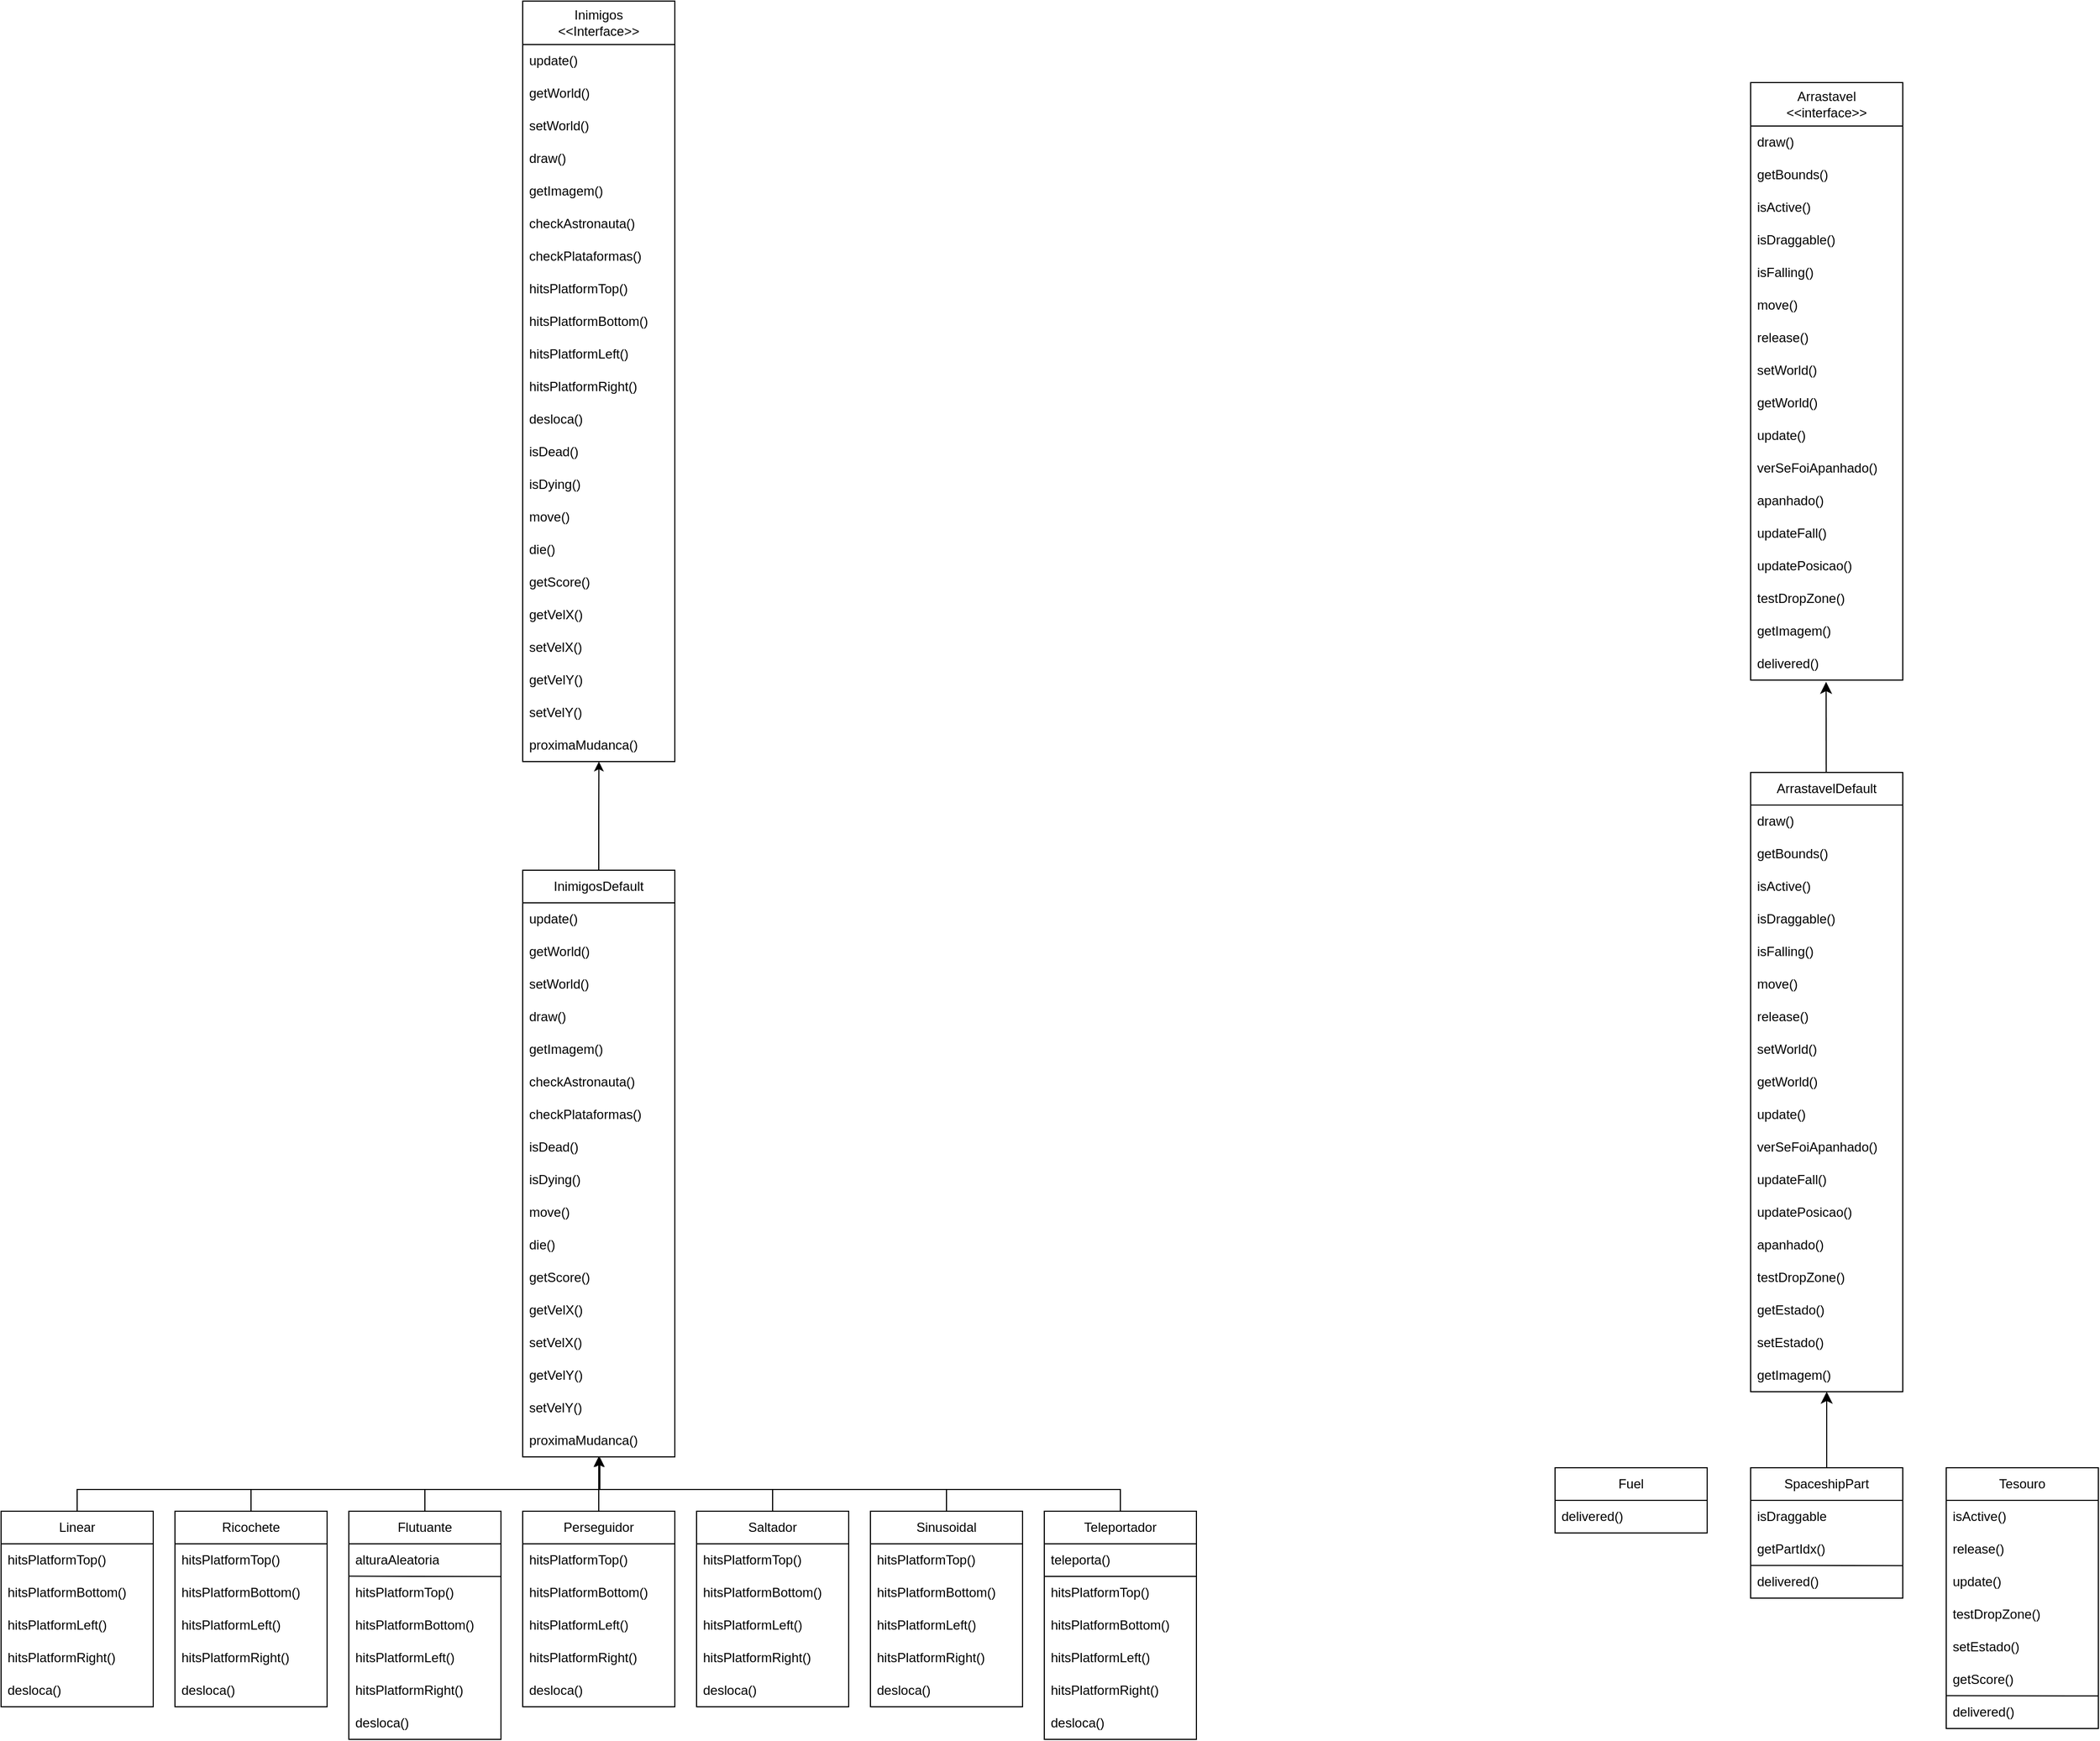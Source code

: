 <mxfile version="27.0.6">
  <diagram id="C5RBs43oDa-KdzZeNtuy" name="Page-1">
    <mxGraphModel dx="582" dy="280" grid="1" gridSize="10" guides="1" tooltips="1" connect="1" arrows="1" fold="1" page="1" pageScale="1" pageWidth="4200" pageHeight="1700" math="0" shadow="0">
      <root>
        <mxCell id="WIyWlLk6GJQsqaUBKTNV-0" />
        <mxCell id="WIyWlLk6GJQsqaUBKTNV-1" parent="WIyWlLk6GJQsqaUBKTNV-0" />
        <mxCell id="ZHWAbH3Y5k_qaBBGSIv_-0" value="&lt;div&gt;Inimigos&lt;/div&gt;&lt;div&gt;&amp;lt;&amp;lt;Interface&amp;gt;&amp;gt;&lt;/div&gt;" style="swimlane;fontStyle=0;childLayout=stackLayout;horizontal=1;startSize=40;horizontalStack=0;resizeParent=1;resizeParentMax=0;resizeLast=0;collapsible=1;marginBottom=0;whiteSpace=wrap;html=1;" parent="WIyWlLk6GJQsqaUBKTNV-1" vertex="1">
          <mxGeometry x="520" y="50" width="140" height="700" as="geometry" />
        </mxCell>
        <mxCell id="ZHWAbH3Y5k_qaBBGSIv_-1" value="update()" style="text;strokeColor=none;fillColor=none;align=left;verticalAlign=middle;spacingLeft=4;spacingRight=4;overflow=hidden;points=[[0,0.5],[1,0.5]];portConstraint=eastwest;rotatable=0;whiteSpace=wrap;html=1;" parent="ZHWAbH3Y5k_qaBBGSIv_-0" vertex="1">
          <mxGeometry y="40" width="140" height="30" as="geometry" />
        </mxCell>
        <mxCell id="ZHWAbH3Y5k_qaBBGSIv_-2" value="getWorld()" style="text;strokeColor=none;fillColor=none;align=left;verticalAlign=middle;spacingLeft=4;spacingRight=4;overflow=hidden;points=[[0,0.5],[1,0.5]];portConstraint=eastwest;rotatable=0;whiteSpace=wrap;html=1;" parent="ZHWAbH3Y5k_qaBBGSIv_-0" vertex="1">
          <mxGeometry y="70" width="140" height="30" as="geometry" />
        </mxCell>
        <mxCell id="ZHWAbH3Y5k_qaBBGSIv_-3" value="setWorld()" style="text;strokeColor=none;fillColor=none;align=left;verticalAlign=middle;spacingLeft=4;spacingRight=4;overflow=hidden;points=[[0,0.5],[1,0.5]];portConstraint=eastwest;rotatable=0;whiteSpace=wrap;html=1;" parent="ZHWAbH3Y5k_qaBBGSIv_-0" vertex="1">
          <mxGeometry y="100" width="140" height="30" as="geometry" />
        </mxCell>
        <mxCell id="ZHWAbH3Y5k_qaBBGSIv_-4" value="draw()" style="text;strokeColor=none;fillColor=none;align=left;verticalAlign=middle;spacingLeft=4;spacingRight=4;overflow=hidden;points=[[0,0.5],[1,0.5]];portConstraint=eastwest;rotatable=0;whiteSpace=wrap;html=1;" parent="ZHWAbH3Y5k_qaBBGSIv_-0" vertex="1">
          <mxGeometry y="130" width="140" height="30" as="geometry" />
        </mxCell>
        <mxCell id="ZHWAbH3Y5k_qaBBGSIv_-5" value="getImagem()" style="text;strokeColor=none;fillColor=none;align=left;verticalAlign=middle;spacingLeft=4;spacingRight=4;overflow=hidden;points=[[0,0.5],[1,0.5]];portConstraint=eastwest;rotatable=0;whiteSpace=wrap;html=1;" parent="ZHWAbH3Y5k_qaBBGSIv_-0" vertex="1">
          <mxGeometry y="160" width="140" height="30" as="geometry" />
        </mxCell>
        <mxCell id="ZHWAbH3Y5k_qaBBGSIv_-6" value="checkAstronauta()" style="text;strokeColor=none;fillColor=none;align=left;verticalAlign=middle;spacingLeft=4;spacingRight=4;overflow=hidden;points=[[0,0.5],[1,0.5]];portConstraint=eastwest;rotatable=0;whiteSpace=wrap;html=1;" parent="ZHWAbH3Y5k_qaBBGSIv_-0" vertex="1">
          <mxGeometry y="190" width="140" height="30" as="geometry" />
        </mxCell>
        <mxCell id="ZHWAbH3Y5k_qaBBGSIv_-7" value="checkPlataformas()" style="text;strokeColor=none;fillColor=none;align=left;verticalAlign=middle;spacingLeft=4;spacingRight=4;overflow=hidden;points=[[0,0.5],[1,0.5]];portConstraint=eastwest;rotatable=0;whiteSpace=wrap;html=1;" parent="ZHWAbH3Y5k_qaBBGSIv_-0" vertex="1">
          <mxGeometry y="220" width="140" height="30" as="geometry" />
        </mxCell>
        <mxCell id="ZHWAbH3Y5k_qaBBGSIv_-8" value="hitsPlatformTop()" style="text;strokeColor=none;fillColor=none;align=left;verticalAlign=middle;spacingLeft=4;spacingRight=4;overflow=hidden;points=[[0,0.5],[1,0.5]];portConstraint=eastwest;rotatable=0;whiteSpace=wrap;html=1;" parent="ZHWAbH3Y5k_qaBBGSIv_-0" vertex="1">
          <mxGeometry y="250" width="140" height="30" as="geometry" />
        </mxCell>
        <mxCell id="ZHWAbH3Y5k_qaBBGSIv_-9" value="hitsPlatformBottom()" style="text;strokeColor=none;fillColor=none;align=left;verticalAlign=middle;spacingLeft=4;spacingRight=4;overflow=hidden;points=[[0,0.5],[1,0.5]];portConstraint=eastwest;rotatable=0;whiteSpace=wrap;html=1;" parent="ZHWAbH3Y5k_qaBBGSIv_-0" vertex="1">
          <mxGeometry y="280" width="140" height="30" as="geometry" />
        </mxCell>
        <mxCell id="ZHWAbH3Y5k_qaBBGSIv_-10" value="hitsPlatformLeft()" style="text;strokeColor=none;fillColor=none;align=left;verticalAlign=middle;spacingLeft=4;spacingRight=4;overflow=hidden;points=[[0,0.5],[1,0.5]];portConstraint=eastwest;rotatable=0;whiteSpace=wrap;html=1;" parent="ZHWAbH3Y5k_qaBBGSIv_-0" vertex="1">
          <mxGeometry y="310" width="140" height="30" as="geometry" />
        </mxCell>
        <mxCell id="ZHWAbH3Y5k_qaBBGSIv_-11" value="hitsPlatformRight()" style="text;strokeColor=none;fillColor=none;align=left;verticalAlign=middle;spacingLeft=4;spacingRight=4;overflow=hidden;points=[[0,0.5],[1,0.5]];portConstraint=eastwest;rotatable=0;whiteSpace=wrap;html=1;" parent="ZHWAbH3Y5k_qaBBGSIv_-0" vertex="1">
          <mxGeometry y="340" width="140" height="30" as="geometry" />
        </mxCell>
        <mxCell id="ZHWAbH3Y5k_qaBBGSIv_-12" value="desloca()" style="text;strokeColor=none;fillColor=none;align=left;verticalAlign=middle;spacingLeft=4;spacingRight=4;overflow=hidden;points=[[0,0.5],[1,0.5]];portConstraint=eastwest;rotatable=0;whiteSpace=wrap;html=1;" parent="ZHWAbH3Y5k_qaBBGSIv_-0" vertex="1">
          <mxGeometry y="370" width="140" height="30" as="geometry" />
        </mxCell>
        <mxCell id="ZHWAbH3Y5k_qaBBGSIv_-13" value="isDead()" style="text;strokeColor=none;fillColor=none;align=left;verticalAlign=middle;spacingLeft=4;spacingRight=4;overflow=hidden;points=[[0,0.5],[1,0.5]];portConstraint=eastwest;rotatable=0;whiteSpace=wrap;html=1;" parent="ZHWAbH3Y5k_qaBBGSIv_-0" vertex="1">
          <mxGeometry y="400" width="140" height="30" as="geometry" />
        </mxCell>
        <mxCell id="ZHWAbH3Y5k_qaBBGSIv_-14" value="isDying()" style="text;strokeColor=none;fillColor=none;align=left;verticalAlign=middle;spacingLeft=4;spacingRight=4;overflow=hidden;points=[[0,0.5],[1,0.5]];portConstraint=eastwest;rotatable=0;whiteSpace=wrap;html=1;" parent="ZHWAbH3Y5k_qaBBGSIv_-0" vertex="1">
          <mxGeometry y="430" width="140" height="30" as="geometry" />
        </mxCell>
        <mxCell id="ZHWAbH3Y5k_qaBBGSIv_-15" value="move()" style="text;strokeColor=none;fillColor=none;align=left;verticalAlign=middle;spacingLeft=4;spacingRight=4;overflow=hidden;points=[[0,0.5],[1,0.5]];portConstraint=eastwest;rotatable=0;whiteSpace=wrap;html=1;" parent="ZHWAbH3Y5k_qaBBGSIv_-0" vertex="1">
          <mxGeometry y="460" width="140" height="30" as="geometry" />
        </mxCell>
        <mxCell id="ZHWAbH3Y5k_qaBBGSIv_-16" value="die()" style="text;strokeColor=none;fillColor=none;align=left;verticalAlign=middle;spacingLeft=4;spacingRight=4;overflow=hidden;points=[[0,0.5],[1,0.5]];portConstraint=eastwest;rotatable=0;whiteSpace=wrap;html=1;" parent="ZHWAbH3Y5k_qaBBGSIv_-0" vertex="1">
          <mxGeometry y="490" width="140" height="30" as="geometry" />
        </mxCell>
        <mxCell id="ZHWAbH3Y5k_qaBBGSIv_-17" value="getScore()" style="text;strokeColor=none;fillColor=none;align=left;verticalAlign=middle;spacingLeft=4;spacingRight=4;overflow=hidden;points=[[0,0.5],[1,0.5]];portConstraint=eastwest;rotatable=0;whiteSpace=wrap;html=1;" parent="ZHWAbH3Y5k_qaBBGSIv_-0" vertex="1">
          <mxGeometry y="520" width="140" height="30" as="geometry" />
        </mxCell>
        <mxCell id="ZHWAbH3Y5k_qaBBGSIv_-18" value="getVelX()" style="text;strokeColor=none;fillColor=none;align=left;verticalAlign=middle;spacingLeft=4;spacingRight=4;overflow=hidden;points=[[0,0.5],[1,0.5]];portConstraint=eastwest;rotatable=0;whiteSpace=wrap;html=1;" parent="ZHWAbH3Y5k_qaBBGSIv_-0" vertex="1">
          <mxGeometry y="550" width="140" height="30" as="geometry" />
        </mxCell>
        <mxCell id="ZHWAbH3Y5k_qaBBGSIv_-19" value="setVelX()" style="text;strokeColor=none;fillColor=none;align=left;verticalAlign=middle;spacingLeft=4;spacingRight=4;overflow=hidden;points=[[0,0.5],[1,0.5]];portConstraint=eastwest;rotatable=0;whiteSpace=wrap;html=1;" parent="ZHWAbH3Y5k_qaBBGSIv_-0" vertex="1">
          <mxGeometry y="580" width="140" height="30" as="geometry" />
        </mxCell>
        <mxCell id="ZHWAbH3Y5k_qaBBGSIv_-20" value="getVelY()" style="text;strokeColor=none;fillColor=none;align=left;verticalAlign=middle;spacingLeft=4;spacingRight=4;overflow=hidden;points=[[0,0.5],[1,0.5]];portConstraint=eastwest;rotatable=0;whiteSpace=wrap;html=1;" parent="ZHWAbH3Y5k_qaBBGSIv_-0" vertex="1">
          <mxGeometry y="610" width="140" height="30" as="geometry" />
        </mxCell>
        <mxCell id="ZHWAbH3Y5k_qaBBGSIv_-21" value="setVelY()" style="text;strokeColor=none;fillColor=none;align=left;verticalAlign=middle;spacingLeft=4;spacingRight=4;overflow=hidden;points=[[0,0.5],[1,0.5]];portConstraint=eastwest;rotatable=0;whiteSpace=wrap;html=1;" parent="ZHWAbH3Y5k_qaBBGSIv_-0" vertex="1">
          <mxGeometry y="640" width="140" height="30" as="geometry" />
        </mxCell>
        <mxCell id="ZHWAbH3Y5k_qaBBGSIv_-22" value="proximaMudanca()" style="text;strokeColor=none;fillColor=none;align=left;verticalAlign=middle;spacingLeft=4;spacingRight=4;overflow=hidden;points=[[0,0.5],[1,0.5]];portConstraint=eastwest;rotatable=0;whiteSpace=wrap;html=1;" parent="ZHWAbH3Y5k_qaBBGSIv_-0" vertex="1">
          <mxGeometry y="670" width="140" height="30" as="geometry" />
        </mxCell>
        <mxCell id="ZHWAbH3Y5k_qaBBGSIv_-23" value="InimigosDefault" style="swimlane;fontStyle=0;childLayout=stackLayout;horizontal=1;startSize=30;horizontalStack=0;resizeParent=1;resizeParentMax=0;resizeLast=0;collapsible=1;marginBottom=0;whiteSpace=wrap;html=1;" parent="WIyWlLk6GJQsqaUBKTNV-1" vertex="1">
          <mxGeometry x="520" y="850" width="140" height="540" as="geometry" />
        </mxCell>
        <mxCell id="ZHWAbH3Y5k_qaBBGSIv_-24" value="update()" style="text;strokeColor=none;fillColor=none;align=left;verticalAlign=middle;spacingLeft=4;spacingRight=4;overflow=hidden;points=[[0,0.5],[1,0.5]];portConstraint=eastwest;rotatable=0;whiteSpace=wrap;html=1;" parent="ZHWAbH3Y5k_qaBBGSIv_-23" vertex="1">
          <mxGeometry y="30" width="140" height="30" as="geometry" />
        </mxCell>
        <mxCell id="ZHWAbH3Y5k_qaBBGSIv_-25" value="getWorld()" style="text;strokeColor=none;fillColor=none;align=left;verticalAlign=middle;spacingLeft=4;spacingRight=4;overflow=hidden;points=[[0,0.5],[1,0.5]];portConstraint=eastwest;rotatable=0;whiteSpace=wrap;html=1;" parent="ZHWAbH3Y5k_qaBBGSIv_-23" vertex="1">
          <mxGeometry y="60" width="140" height="30" as="geometry" />
        </mxCell>
        <mxCell id="ZHWAbH3Y5k_qaBBGSIv_-26" value="setWorld()" style="text;strokeColor=none;fillColor=none;align=left;verticalAlign=middle;spacingLeft=4;spacingRight=4;overflow=hidden;points=[[0,0.5],[1,0.5]];portConstraint=eastwest;rotatable=0;whiteSpace=wrap;html=1;" parent="ZHWAbH3Y5k_qaBBGSIv_-23" vertex="1">
          <mxGeometry y="90" width="140" height="30" as="geometry" />
        </mxCell>
        <mxCell id="ZHWAbH3Y5k_qaBBGSIv_-27" value="draw()" style="text;strokeColor=none;fillColor=none;align=left;verticalAlign=middle;spacingLeft=4;spacingRight=4;overflow=hidden;points=[[0,0.5],[1,0.5]];portConstraint=eastwest;rotatable=0;whiteSpace=wrap;html=1;" parent="ZHWAbH3Y5k_qaBBGSIv_-23" vertex="1">
          <mxGeometry y="120" width="140" height="30" as="geometry" />
        </mxCell>
        <mxCell id="ZHWAbH3Y5k_qaBBGSIv_-28" value="getImagem()" style="text;strokeColor=none;fillColor=none;align=left;verticalAlign=middle;spacingLeft=4;spacingRight=4;overflow=hidden;points=[[0,0.5],[1,0.5]];portConstraint=eastwest;rotatable=0;whiteSpace=wrap;html=1;" parent="ZHWAbH3Y5k_qaBBGSIv_-23" vertex="1">
          <mxGeometry y="150" width="140" height="30" as="geometry" />
        </mxCell>
        <mxCell id="ZHWAbH3Y5k_qaBBGSIv_-29" value="checkAstronauta()" style="text;strokeColor=none;fillColor=none;align=left;verticalAlign=middle;spacingLeft=4;spacingRight=4;overflow=hidden;points=[[0,0.5],[1,0.5]];portConstraint=eastwest;rotatable=0;whiteSpace=wrap;html=1;" parent="ZHWAbH3Y5k_qaBBGSIv_-23" vertex="1">
          <mxGeometry y="180" width="140" height="30" as="geometry" />
        </mxCell>
        <mxCell id="ZHWAbH3Y5k_qaBBGSIv_-30" value="checkPlataformas()" style="text;strokeColor=none;fillColor=none;align=left;verticalAlign=middle;spacingLeft=4;spacingRight=4;overflow=hidden;points=[[0,0.5],[1,0.5]];portConstraint=eastwest;rotatable=0;whiteSpace=wrap;html=1;" parent="ZHWAbH3Y5k_qaBBGSIv_-23" vertex="1">
          <mxGeometry y="210" width="140" height="30" as="geometry" />
        </mxCell>
        <mxCell id="ZHWAbH3Y5k_qaBBGSIv_-31" value="isDead()" style="text;strokeColor=none;fillColor=none;align=left;verticalAlign=middle;spacingLeft=4;spacingRight=4;overflow=hidden;points=[[0,0.5],[1,0.5]];portConstraint=eastwest;rotatable=0;whiteSpace=wrap;html=1;" parent="ZHWAbH3Y5k_qaBBGSIv_-23" vertex="1">
          <mxGeometry y="240" width="140" height="30" as="geometry" />
        </mxCell>
        <mxCell id="ZHWAbH3Y5k_qaBBGSIv_-32" value="isDying()" style="text;strokeColor=none;fillColor=none;align=left;verticalAlign=middle;spacingLeft=4;spacingRight=4;overflow=hidden;points=[[0,0.5],[1,0.5]];portConstraint=eastwest;rotatable=0;whiteSpace=wrap;html=1;" parent="ZHWAbH3Y5k_qaBBGSIv_-23" vertex="1">
          <mxGeometry y="270" width="140" height="30" as="geometry" />
        </mxCell>
        <mxCell id="ZHWAbH3Y5k_qaBBGSIv_-33" value="move()" style="text;strokeColor=none;fillColor=none;align=left;verticalAlign=middle;spacingLeft=4;spacingRight=4;overflow=hidden;points=[[0,0.5],[1,0.5]];portConstraint=eastwest;rotatable=0;whiteSpace=wrap;html=1;" parent="ZHWAbH3Y5k_qaBBGSIv_-23" vertex="1">
          <mxGeometry y="300" width="140" height="30" as="geometry" />
        </mxCell>
        <mxCell id="ZHWAbH3Y5k_qaBBGSIv_-34" value="die()" style="text;strokeColor=none;fillColor=none;align=left;verticalAlign=middle;spacingLeft=4;spacingRight=4;overflow=hidden;points=[[0,0.5],[1,0.5]];portConstraint=eastwest;rotatable=0;whiteSpace=wrap;html=1;" parent="ZHWAbH3Y5k_qaBBGSIv_-23" vertex="1">
          <mxGeometry y="330" width="140" height="30" as="geometry" />
        </mxCell>
        <mxCell id="ZHWAbH3Y5k_qaBBGSIv_-35" value="getScore()" style="text;strokeColor=none;fillColor=none;align=left;verticalAlign=middle;spacingLeft=4;spacingRight=4;overflow=hidden;points=[[0,0.5],[1,0.5]];portConstraint=eastwest;rotatable=0;whiteSpace=wrap;html=1;" parent="ZHWAbH3Y5k_qaBBGSIv_-23" vertex="1">
          <mxGeometry y="360" width="140" height="30" as="geometry" />
        </mxCell>
        <mxCell id="ZHWAbH3Y5k_qaBBGSIv_-36" value="getVelX()" style="text;strokeColor=none;fillColor=none;align=left;verticalAlign=middle;spacingLeft=4;spacingRight=4;overflow=hidden;points=[[0,0.5],[1,0.5]];portConstraint=eastwest;rotatable=0;whiteSpace=wrap;html=1;" parent="ZHWAbH3Y5k_qaBBGSIv_-23" vertex="1">
          <mxGeometry y="390" width="140" height="30" as="geometry" />
        </mxCell>
        <mxCell id="ZHWAbH3Y5k_qaBBGSIv_-37" value="setVelX()" style="text;strokeColor=none;fillColor=none;align=left;verticalAlign=middle;spacingLeft=4;spacingRight=4;overflow=hidden;points=[[0,0.5],[1,0.5]];portConstraint=eastwest;rotatable=0;whiteSpace=wrap;html=1;" parent="ZHWAbH3Y5k_qaBBGSIv_-23" vertex="1">
          <mxGeometry y="420" width="140" height="30" as="geometry" />
        </mxCell>
        <mxCell id="ZHWAbH3Y5k_qaBBGSIv_-38" value="getVelY()" style="text;strokeColor=none;fillColor=none;align=left;verticalAlign=middle;spacingLeft=4;spacingRight=4;overflow=hidden;points=[[0,0.5],[1,0.5]];portConstraint=eastwest;rotatable=0;whiteSpace=wrap;html=1;" parent="ZHWAbH3Y5k_qaBBGSIv_-23" vertex="1">
          <mxGeometry y="450" width="140" height="30" as="geometry" />
        </mxCell>
        <mxCell id="ZHWAbH3Y5k_qaBBGSIv_-39" value="setVelY()" style="text;strokeColor=none;fillColor=none;align=left;verticalAlign=middle;spacingLeft=4;spacingRight=4;overflow=hidden;points=[[0,0.5],[1,0.5]];portConstraint=eastwest;rotatable=0;whiteSpace=wrap;html=1;" parent="ZHWAbH3Y5k_qaBBGSIv_-23" vertex="1">
          <mxGeometry y="480" width="140" height="30" as="geometry" />
        </mxCell>
        <mxCell id="ZHWAbH3Y5k_qaBBGSIv_-40" value="proximaMudanca()" style="text;strokeColor=none;fillColor=none;align=left;verticalAlign=middle;spacingLeft=4;spacingRight=4;overflow=hidden;points=[[0,0.5],[1,0.5]];portConstraint=eastwest;rotatable=0;whiteSpace=wrap;html=1;" parent="ZHWAbH3Y5k_qaBBGSIv_-23" vertex="1">
          <mxGeometry y="510" width="140" height="30" as="geometry" />
        </mxCell>
        <mxCell id="ZHWAbH3Y5k_qaBBGSIv_-81" style="edgeStyle=orthogonalEdgeStyle;rounded=0;orthogonalLoop=1;jettySize=auto;html=1;" parent="WIyWlLk6GJQsqaUBKTNV-1" source="ZHWAbH3Y5k_qaBBGSIv_-42" edge="1">
          <mxGeometry relative="1" as="geometry">
            <mxPoint x="590" y="1390" as="targetPoint" />
            <Array as="points">
              <mxPoint x="110" y="1420" />
              <mxPoint x="590" y="1420" />
              <mxPoint x="590" y="1390" />
            </Array>
          </mxGeometry>
        </mxCell>
        <mxCell id="ZHWAbH3Y5k_qaBBGSIv_-42" value="&lt;div&gt;Linear&lt;/div&gt;" style="swimlane;fontStyle=0;childLayout=stackLayout;horizontal=1;startSize=30;horizontalStack=0;resizeParent=1;resizeParentMax=0;resizeLast=0;collapsible=1;marginBottom=0;whiteSpace=wrap;html=1;" parent="WIyWlLk6GJQsqaUBKTNV-1" vertex="1">
          <mxGeometry x="40" y="1440" width="140" height="180" as="geometry" />
        </mxCell>
        <mxCell id="ZHWAbH3Y5k_qaBBGSIv_-43" value="hitsPlatformTop()" style="text;strokeColor=none;fillColor=none;align=left;verticalAlign=middle;spacingLeft=4;spacingRight=4;overflow=hidden;points=[[0,0.5],[1,0.5]];portConstraint=eastwest;rotatable=0;whiteSpace=wrap;html=1;" parent="ZHWAbH3Y5k_qaBBGSIv_-42" vertex="1">
          <mxGeometry y="30" width="140" height="30" as="geometry" />
        </mxCell>
        <mxCell id="ZHWAbH3Y5k_qaBBGSIv_-44" value="hitsPlatformBottom()" style="text;strokeColor=none;fillColor=none;align=left;verticalAlign=middle;spacingLeft=4;spacingRight=4;overflow=hidden;points=[[0,0.5],[1,0.5]];portConstraint=eastwest;rotatable=0;whiteSpace=wrap;html=1;" parent="ZHWAbH3Y5k_qaBBGSIv_-42" vertex="1">
          <mxGeometry y="60" width="140" height="30" as="geometry" />
        </mxCell>
        <mxCell id="ZHWAbH3Y5k_qaBBGSIv_-45" value="hitsPlatformLeft()" style="text;strokeColor=none;fillColor=none;align=left;verticalAlign=middle;spacingLeft=4;spacingRight=4;overflow=hidden;points=[[0,0.5],[1,0.5]];portConstraint=eastwest;rotatable=0;whiteSpace=wrap;html=1;" parent="ZHWAbH3Y5k_qaBBGSIv_-42" vertex="1">
          <mxGeometry y="90" width="140" height="30" as="geometry" />
        </mxCell>
        <mxCell id="ZHWAbH3Y5k_qaBBGSIv_-85" value="hitsPlatformRight()" style="text;strokeColor=none;fillColor=none;align=left;verticalAlign=middle;spacingLeft=4;spacingRight=4;overflow=hidden;points=[[0,0.5],[1,0.5]];portConstraint=eastwest;rotatable=0;whiteSpace=wrap;html=1;" parent="ZHWAbH3Y5k_qaBBGSIv_-42" vertex="1">
          <mxGeometry y="120" width="140" height="30" as="geometry" />
        </mxCell>
        <mxCell id="ZHWAbH3Y5k_qaBBGSIv_-86" value="desloca()" style="text;strokeColor=none;fillColor=none;align=left;verticalAlign=middle;spacingLeft=4;spacingRight=4;overflow=hidden;points=[[0,0.5],[1,0.5]];portConstraint=eastwest;rotatable=0;whiteSpace=wrap;html=1;" parent="ZHWAbH3Y5k_qaBBGSIv_-42" vertex="1">
          <mxGeometry y="150" width="140" height="30" as="geometry" />
        </mxCell>
        <mxCell id="ZHWAbH3Y5k_qaBBGSIv_-80" style="edgeStyle=orthogonalEdgeStyle;rounded=0;orthogonalLoop=1;jettySize=auto;html=1;" parent="WIyWlLk6GJQsqaUBKTNV-1" source="ZHWAbH3Y5k_qaBBGSIv_-46" edge="1">
          <mxGeometry relative="1" as="geometry">
            <mxPoint x="590.968" y="1390" as="targetPoint" />
            <Array as="points">
              <mxPoint x="270" y="1420" />
              <mxPoint x="590" y="1420" />
              <mxPoint x="590" y="1390" />
            </Array>
          </mxGeometry>
        </mxCell>
        <mxCell id="ZHWAbH3Y5k_qaBBGSIv_-46" value="Ricochete" style="swimlane;fontStyle=0;childLayout=stackLayout;horizontal=1;startSize=30;horizontalStack=0;resizeParent=1;resizeParentMax=0;resizeLast=0;collapsible=1;marginBottom=0;whiteSpace=wrap;html=1;" parent="WIyWlLk6GJQsqaUBKTNV-1" vertex="1">
          <mxGeometry x="200" y="1440" width="140" height="180" as="geometry" />
        </mxCell>
        <mxCell id="ZHWAbH3Y5k_qaBBGSIv_-47" value="hitsPlatformTop()" style="text;strokeColor=none;fillColor=none;align=left;verticalAlign=middle;spacingLeft=4;spacingRight=4;overflow=hidden;points=[[0,0.5],[1,0.5]];portConstraint=eastwest;rotatable=0;whiteSpace=wrap;html=1;" parent="ZHWAbH3Y5k_qaBBGSIv_-46" vertex="1">
          <mxGeometry y="30" width="140" height="30" as="geometry" />
        </mxCell>
        <mxCell id="ZHWAbH3Y5k_qaBBGSIv_-48" value="hitsPlatformBottom()" style="text;strokeColor=none;fillColor=none;align=left;verticalAlign=middle;spacingLeft=4;spacingRight=4;overflow=hidden;points=[[0,0.5],[1,0.5]];portConstraint=eastwest;rotatable=0;whiteSpace=wrap;html=1;" parent="ZHWAbH3Y5k_qaBBGSIv_-46" vertex="1">
          <mxGeometry y="60" width="140" height="30" as="geometry" />
        </mxCell>
        <mxCell id="ZHWAbH3Y5k_qaBBGSIv_-49" value="hitsPlatformLeft()" style="text;strokeColor=none;fillColor=none;align=left;verticalAlign=middle;spacingLeft=4;spacingRight=4;overflow=hidden;points=[[0,0.5],[1,0.5]];portConstraint=eastwest;rotatable=0;whiteSpace=wrap;html=1;" parent="ZHWAbH3Y5k_qaBBGSIv_-46" vertex="1">
          <mxGeometry y="90" width="140" height="30" as="geometry" />
        </mxCell>
        <mxCell id="ZHWAbH3Y5k_qaBBGSIv_-87" value="hitsPlatformRight()" style="text;strokeColor=none;fillColor=none;align=left;verticalAlign=middle;spacingLeft=4;spacingRight=4;overflow=hidden;points=[[0,0.5],[1,0.5]];portConstraint=eastwest;rotatable=0;whiteSpace=wrap;html=1;" parent="ZHWAbH3Y5k_qaBBGSIv_-46" vertex="1">
          <mxGeometry y="120" width="140" height="30" as="geometry" />
        </mxCell>
        <mxCell id="ZHWAbH3Y5k_qaBBGSIv_-88" value="desloca()" style="text;strokeColor=none;fillColor=none;align=left;verticalAlign=middle;spacingLeft=4;spacingRight=4;overflow=hidden;points=[[0,0.5],[1,0.5]];portConstraint=eastwest;rotatable=0;whiteSpace=wrap;html=1;" parent="ZHWAbH3Y5k_qaBBGSIv_-46" vertex="1">
          <mxGeometry y="150" width="140" height="30" as="geometry" />
        </mxCell>
        <mxCell id="ZHWAbH3Y5k_qaBBGSIv_-79" style="edgeStyle=orthogonalEdgeStyle;rounded=0;orthogonalLoop=1;jettySize=auto;html=1;" parent="WIyWlLk6GJQsqaUBKTNV-1" source="ZHWAbH3Y5k_qaBBGSIv_-50" edge="1">
          <mxGeometry relative="1" as="geometry">
            <mxPoint x="590" y="1390" as="targetPoint" />
            <Array as="points">
              <mxPoint x="430" y="1420" />
              <mxPoint x="590" y="1420" />
            </Array>
          </mxGeometry>
        </mxCell>
        <mxCell id="ZHWAbH3Y5k_qaBBGSIv_-50" value="Flutuante" style="swimlane;fontStyle=0;childLayout=stackLayout;horizontal=1;startSize=30;horizontalStack=0;resizeParent=1;resizeParentMax=0;resizeLast=0;collapsible=1;marginBottom=0;whiteSpace=wrap;html=1;" parent="WIyWlLk6GJQsqaUBKTNV-1" vertex="1">
          <mxGeometry x="360" y="1440" width="140" height="210" as="geometry" />
        </mxCell>
        <mxCell id="ZHWAbH3Y5k_qaBBGSIv_-91" value="alturaAleatoria" style="text;strokeColor=none;fillColor=none;align=left;verticalAlign=middle;spacingLeft=4;spacingRight=4;overflow=hidden;points=[[0,0.5],[1,0.5]];portConstraint=eastwest;rotatable=0;whiteSpace=wrap;html=1;" parent="ZHWAbH3Y5k_qaBBGSIv_-50" vertex="1">
          <mxGeometry y="30" width="140" height="30" as="geometry" />
        </mxCell>
        <mxCell id="ZHWAbH3Y5k_qaBBGSIv_-51" value="hitsPlatformTop()" style="text;strokeColor=none;fillColor=none;align=left;verticalAlign=middle;spacingLeft=4;spacingRight=4;overflow=hidden;points=[[0,0.5],[1,0.5]];portConstraint=eastwest;rotatable=0;whiteSpace=wrap;html=1;" parent="ZHWAbH3Y5k_qaBBGSIv_-50" vertex="1">
          <mxGeometry y="60" width="140" height="30" as="geometry" />
        </mxCell>
        <mxCell id="ZHWAbH3Y5k_qaBBGSIv_-52" value="hitsPlatformBottom()" style="text;strokeColor=none;fillColor=none;align=left;verticalAlign=middle;spacingLeft=4;spacingRight=4;overflow=hidden;points=[[0,0.5],[1,0.5]];portConstraint=eastwest;rotatable=0;whiteSpace=wrap;html=1;" parent="ZHWAbH3Y5k_qaBBGSIv_-50" vertex="1">
          <mxGeometry y="90" width="140" height="30" as="geometry" />
        </mxCell>
        <mxCell id="ZHWAbH3Y5k_qaBBGSIv_-53" value="hitsPlatformLeft()" style="text;strokeColor=none;fillColor=none;align=left;verticalAlign=middle;spacingLeft=4;spacingRight=4;overflow=hidden;points=[[0,0.5],[1,0.5]];portConstraint=eastwest;rotatable=0;whiteSpace=wrap;html=1;" parent="ZHWAbH3Y5k_qaBBGSIv_-50" vertex="1">
          <mxGeometry y="120" width="140" height="30" as="geometry" />
        </mxCell>
        <mxCell id="ZHWAbH3Y5k_qaBBGSIv_-89" value="hitsPlatformRight()" style="text;strokeColor=none;fillColor=none;align=left;verticalAlign=middle;spacingLeft=4;spacingRight=4;overflow=hidden;points=[[0,0.5],[1,0.5]];portConstraint=eastwest;rotatable=0;whiteSpace=wrap;html=1;" parent="ZHWAbH3Y5k_qaBBGSIv_-50" vertex="1">
          <mxGeometry y="150" width="140" height="30" as="geometry" />
        </mxCell>
        <mxCell id="ZHWAbH3Y5k_qaBBGSIv_-90" value="desloca()" style="text;strokeColor=none;fillColor=none;align=left;verticalAlign=middle;spacingLeft=4;spacingRight=4;overflow=hidden;points=[[0,0.5],[1,0.5]];portConstraint=eastwest;rotatable=0;whiteSpace=wrap;html=1;" parent="ZHWAbH3Y5k_qaBBGSIv_-50" vertex="1">
          <mxGeometry y="180" width="140" height="30" as="geometry" />
        </mxCell>
        <mxCell id="ZHWAbH3Y5k_qaBBGSIv_-54" value="Perseguidor" style="swimlane;fontStyle=0;childLayout=stackLayout;horizontal=1;startSize=30;horizontalStack=0;resizeParent=1;resizeParentMax=0;resizeLast=0;collapsible=1;marginBottom=0;whiteSpace=wrap;html=1;" parent="WIyWlLk6GJQsqaUBKTNV-1" vertex="1">
          <mxGeometry x="520" y="1440" width="140" height="180" as="geometry" />
        </mxCell>
        <mxCell id="ZHWAbH3Y5k_qaBBGSIv_-55" value="hitsPlatformTop()" style="text;strokeColor=none;fillColor=none;align=left;verticalAlign=middle;spacingLeft=4;spacingRight=4;overflow=hidden;points=[[0,0.5],[1,0.5]];portConstraint=eastwest;rotatable=0;whiteSpace=wrap;html=1;" parent="ZHWAbH3Y5k_qaBBGSIv_-54" vertex="1">
          <mxGeometry y="30" width="140" height="30" as="geometry" />
        </mxCell>
        <mxCell id="ZHWAbH3Y5k_qaBBGSIv_-56" value="hitsPlatformBottom()" style="text;strokeColor=none;fillColor=none;align=left;verticalAlign=middle;spacingLeft=4;spacingRight=4;overflow=hidden;points=[[0,0.5],[1,0.5]];portConstraint=eastwest;rotatable=0;whiteSpace=wrap;html=1;" parent="ZHWAbH3Y5k_qaBBGSIv_-54" vertex="1">
          <mxGeometry y="60" width="140" height="30" as="geometry" />
        </mxCell>
        <mxCell id="ZHWAbH3Y5k_qaBBGSIv_-57" value="hitsPlatformLeft()" style="text;strokeColor=none;fillColor=none;align=left;verticalAlign=middle;spacingLeft=4;spacingRight=4;overflow=hidden;points=[[0,0.5],[1,0.5]];portConstraint=eastwest;rotatable=0;whiteSpace=wrap;html=1;" parent="ZHWAbH3Y5k_qaBBGSIv_-54" vertex="1">
          <mxGeometry y="90" width="140" height="30" as="geometry" />
        </mxCell>
        <mxCell id="ZHWAbH3Y5k_qaBBGSIv_-93" value="hitsPlatformRight()" style="text;strokeColor=none;fillColor=none;align=left;verticalAlign=middle;spacingLeft=4;spacingRight=4;overflow=hidden;points=[[0,0.5],[1,0.5]];portConstraint=eastwest;rotatable=0;whiteSpace=wrap;html=1;" parent="ZHWAbH3Y5k_qaBBGSIv_-54" vertex="1">
          <mxGeometry y="120" width="140" height="30" as="geometry" />
        </mxCell>
        <mxCell id="ZHWAbH3Y5k_qaBBGSIv_-94" value="desloca()" style="text;strokeColor=none;fillColor=none;align=left;verticalAlign=middle;spacingLeft=4;spacingRight=4;overflow=hidden;points=[[0,0.5],[1,0.5]];portConstraint=eastwest;rotatable=0;whiteSpace=wrap;html=1;" parent="ZHWAbH3Y5k_qaBBGSIv_-54" vertex="1">
          <mxGeometry y="150" width="140" height="30" as="geometry" />
        </mxCell>
        <mxCell id="ZHWAbH3Y5k_qaBBGSIv_-83" style="edgeStyle=orthogonalEdgeStyle;rounded=0;orthogonalLoop=1;jettySize=auto;html=1;" parent="WIyWlLk6GJQsqaUBKTNV-1" source="ZHWAbH3Y5k_qaBBGSIv_-58" edge="1">
          <mxGeometry relative="1" as="geometry">
            <mxPoint x="590" y="1390" as="targetPoint" />
            <Array as="points">
              <mxPoint x="910" y="1420" />
              <mxPoint x="590" y="1420" />
              <mxPoint x="590" y="1390" />
            </Array>
          </mxGeometry>
        </mxCell>
        <mxCell id="ZHWAbH3Y5k_qaBBGSIv_-58" value="Sinusoidal" style="swimlane;fontStyle=0;childLayout=stackLayout;horizontal=1;startSize=30;horizontalStack=0;resizeParent=1;resizeParentMax=0;resizeLast=0;collapsible=1;marginBottom=0;whiteSpace=wrap;html=1;" parent="WIyWlLk6GJQsqaUBKTNV-1" vertex="1">
          <mxGeometry x="840" y="1440" width="140" height="180" as="geometry" />
        </mxCell>
        <mxCell id="ZHWAbH3Y5k_qaBBGSIv_-59" value="hitsPlatformTop()" style="text;strokeColor=none;fillColor=none;align=left;verticalAlign=middle;spacingLeft=4;spacingRight=4;overflow=hidden;points=[[0,0.5],[1,0.5]];portConstraint=eastwest;rotatable=0;whiteSpace=wrap;html=1;" parent="ZHWAbH3Y5k_qaBBGSIv_-58" vertex="1">
          <mxGeometry y="30" width="140" height="30" as="geometry" />
        </mxCell>
        <mxCell id="ZHWAbH3Y5k_qaBBGSIv_-60" value="hitsPlatformBottom()" style="text;strokeColor=none;fillColor=none;align=left;verticalAlign=middle;spacingLeft=4;spacingRight=4;overflow=hidden;points=[[0,0.5],[1,0.5]];portConstraint=eastwest;rotatable=0;whiteSpace=wrap;html=1;" parent="ZHWAbH3Y5k_qaBBGSIv_-58" vertex="1">
          <mxGeometry y="60" width="140" height="30" as="geometry" />
        </mxCell>
        <mxCell id="ZHWAbH3Y5k_qaBBGSIv_-61" value="hitsPlatformLeft()" style="text;strokeColor=none;fillColor=none;align=left;verticalAlign=middle;spacingLeft=4;spacingRight=4;overflow=hidden;points=[[0,0.5],[1,0.5]];portConstraint=eastwest;rotatable=0;whiteSpace=wrap;html=1;" parent="ZHWAbH3Y5k_qaBBGSIv_-58" vertex="1">
          <mxGeometry y="90" width="140" height="30" as="geometry" />
        </mxCell>
        <mxCell id="ZHWAbH3Y5k_qaBBGSIv_-97" value="hitsPlatformRight()" style="text;strokeColor=none;fillColor=none;align=left;verticalAlign=middle;spacingLeft=4;spacingRight=4;overflow=hidden;points=[[0,0.5],[1,0.5]];portConstraint=eastwest;rotatable=0;whiteSpace=wrap;html=1;" parent="ZHWAbH3Y5k_qaBBGSIv_-58" vertex="1">
          <mxGeometry y="120" width="140" height="30" as="geometry" />
        </mxCell>
        <mxCell id="ZHWAbH3Y5k_qaBBGSIv_-98" value="desloca()" style="text;strokeColor=none;fillColor=none;align=left;verticalAlign=middle;spacingLeft=4;spacingRight=4;overflow=hidden;points=[[0,0.5],[1,0.5]];portConstraint=eastwest;rotatable=0;whiteSpace=wrap;html=1;" parent="ZHWAbH3Y5k_qaBBGSIv_-58" vertex="1">
          <mxGeometry y="150" width="140" height="30" as="geometry" />
        </mxCell>
        <mxCell id="ZHWAbH3Y5k_qaBBGSIv_-82" style="edgeStyle=orthogonalEdgeStyle;rounded=0;orthogonalLoop=1;jettySize=auto;html=1;" parent="WIyWlLk6GJQsqaUBKTNV-1" source="ZHWAbH3Y5k_qaBBGSIv_-62" edge="1">
          <mxGeometry relative="1" as="geometry">
            <mxPoint x="590" y="1390" as="targetPoint" />
            <Array as="points">
              <mxPoint x="750" y="1420" />
              <mxPoint x="590" y="1420" />
            </Array>
          </mxGeometry>
        </mxCell>
        <mxCell id="ZHWAbH3Y5k_qaBBGSIv_-62" value="Saltador" style="swimlane;fontStyle=0;childLayout=stackLayout;horizontal=1;startSize=30;horizontalStack=0;resizeParent=1;resizeParentMax=0;resizeLast=0;collapsible=1;marginBottom=0;whiteSpace=wrap;html=1;" parent="WIyWlLk6GJQsqaUBKTNV-1" vertex="1">
          <mxGeometry x="680" y="1440" width="140" height="180" as="geometry" />
        </mxCell>
        <mxCell id="ZHWAbH3Y5k_qaBBGSIv_-63" value="hitsPlatformTop()" style="text;strokeColor=none;fillColor=none;align=left;verticalAlign=middle;spacingLeft=4;spacingRight=4;overflow=hidden;points=[[0,0.5],[1,0.5]];portConstraint=eastwest;rotatable=0;whiteSpace=wrap;html=1;" parent="ZHWAbH3Y5k_qaBBGSIv_-62" vertex="1">
          <mxGeometry y="30" width="140" height="30" as="geometry" />
        </mxCell>
        <mxCell id="ZHWAbH3Y5k_qaBBGSIv_-64" value="hitsPlatformBottom()" style="text;strokeColor=none;fillColor=none;align=left;verticalAlign=middle;spacingLeft=4;spacingRight=4;overflow=hidden;points=[[0,0.5],[1,0.5]];portConstraint=eastwest;rotatable=0;whiteSpace=wrap;html=1;" parent="ZHWAbH3Y5k_qaBBGSIv_-62" vertex="1">
          <mxGeometry y="60" width="140" height="30" as="geometry" />
        </mxCell>
        <mxCell id="ZHWAbH3Y5k_qaBBGSIv_-65" value="hitsPlatformLeft()" style="text;strokeColor=none;fillColor=none;align=left;verticalAlign=middle;spacingLeft=4;spacingRight=4;overflow=hidden;points=[[0,0.5],[1,0.5]];portConstraint=eastwest;rotatable=0;whiteSpace=wrap;html=1;" parent="ZHWAbH3Y5k_qaBBGSIv_-62" vertex="1">
          <mxGeometry y="90" width="140" height="30" as="geometry" />
        </mxCell>
        <mxCell id="ZHWAbH3Y5k_qaBBGSIv_-95" value="hitsPlatformRight()" style="text;strokeColor=none;fillColor=none;align=left;verticalAlign=middle;spacingLeft=4;spacingRight=4;overflow=hidden;points=[[0,0.5],[1,0.5]];portConstraint=eastwest;rotatable=0;whiteSpace=wrap;html=1;" parent="ZHWAbH3Y5k_qaBBGSIv_-62" vertex="1">
          <mxGeometry y="120" width="140" height="30" as="geometry" />
        </mxCell>
        <mxCell id="ZHWAbH3Y5k_qaBBGSIv_-96" value="desloca()" style="text;strokeColor=none;fillColor=none;align=left;verticalAlign=middle;spacingLeft=4;spacingRight=4;overflow=hidden;points=[[0,0.5],[1,0.5]];portConstraint=eastwest;rotatable=0;whiteSpace=wrap;html=1;" parent="ZHWAbH3Y5k_qaBBGSIv_-62" vertex="1">
          <mxGeometry y="150" width="140" height="30" as="geometry" />
        </mxCell>
        <mxCell id="ZHWAbH3Y5k_qaBBGSIv_-84" style="edgeStyle=orthogonalEdgeStyle;rounded=0;orthogonalLoop=1;jettySize=auto;html=1;entryX=0.504;entryY=1.005;entryDx=0;entryDy=0;entryPerimeter=0;" parent="WIyWlLk6GJQsqaUBKTNV-1" source="ZHWAbH3Y5k_qaBBGSIv_-66" target="ZHWAbH3Y5k_qaBBGSIv_-40" edge="1">
          <mxGeometry relative="1" as="geometry">
            <mxPoint x="585.484" y="1390" as="targetPoint" />
            <Array as="points">
              <mxPoint x="1070" y="1420" />
              <mxPoint x="591" y="1420" />
              <mxPoint x="591" y="1390" />
            </Array>
          </mxGeometry>
        </mxCell>
        <mxCell id="ZHWAbH3Y5k_qaBBGSIv_-66" value="Teleportador" style="swimlane;fontStyle=0;childLayout=stackLayout;horizontal=1;startSize=30;horizontalStack=0;resizeParent=1;resizeParentMax=0;resizeLast=0;collapsible=1;marginBottom=0;whiteSpace=wrap;html=1;" parent="WIyWlLk6GJQsqaUBKTNV-1" vertex="1">
          <mxGeometry x="1000" y="1440" width="140" height="210" as="geometry" />
        </mxCell>
        <mxCell id="ZHWAbH3Y5k_qaBBGSIv_-101" value="teleporta()" style="text;strokeColor=none;fillColor=none;align=left;verticalAlign=middle;spacingLeft=4;spacingRight=4;overflow=hidden;points=[[0,0.5],[1,0.5]];portConstraint=eastwest;rotatable=0;whiteSpace=wrap;html=1;" parent="ZHWAbH3Y5k_qaBBGSIv_-66" vertex="1">
          <mxGeometry y="30" width="140" height="30" as="geometry" />
        </mxCell>
        <mxCell id="ZHWAbH3Y5k_qaBBGSIv_-67" value="hitsPlatformTop()" style="text;strokeColor=none;fillColor=none;align=left;verticalAlign=middle;spacingLeft=4;spacingRight=4;overflow=hidden;points=[[0,0.5],[1,0.5]];portConstraint=eastwest;rotatable=0;whiteSpace=wrap;html=1;" parent="ZHWAbH3Y5k_qaBBGSIv_-66" vertex="1">
          <mxGeometry y="60" width="140" height="30" as="geometry" />
        </mxCell>
        <mxCell id="ZHWAbH3Y5k_qaBBGSIv_-68" value="hitsPlatformBottom()" style="text;strokeColor=none;fillColor=none;align=left;verticalAlign=middle;spacingLeft=4;spacingRight=4;overflow=hidden;points=[[0,0.5],[1,0.5]];portConstraint=eastwest;rotatable=0;whiteSpace=wrap;html=1;" parent="ZHWAbH3Y5k_qaBBGSIv_-66" vertex="1">
          <mxGeometry y="90" width="140" height="30" as="geometry" />
        </mxCell>
        <mxCell id="ZHWAbH3Y5k_qaBBGSIv_-69" value="hitsPlatformLeft()" style="text;strokeColor=none;fillColor=none;align=left;verticalAlign=middle;spacingLeft=4;spacingRight=4;overflow=hidden;points=[[0,0.5],[1,0.5]];portConstraint=eastwest;rotatable=0;whiteSpace=wrap;html=1;" parent="ZHWAbH3Y5k_qaBBGSIv_-66" vertex="1">
          <mxGeometry y="120" width="140" height="30" as="geometry" />
        </mxCell>
        <mxCell id="ZHWAbH3Y5k_qaBBGSIv_-99" value="hitsPlatformRight()" style="text;strokeColor=none;fillColor=none;align=left;verticalAlign=middle;spacingLeft=4;spacingRight=4;overflow=hidden;points=[[0,0.5],[1,0.5]];portConstraint=eastwest;rotatable=0;whiteSpace=wrap;html=1;" parent="ZHWAbH3Y5k_qaBBGSIv_-66" vertex="1">
          <mxGeometry y="150" width="140" height="30" as="geometry" />
        </mxCell>
        <mxCell id="ZHWAbH3Y5k_qaBBGSIv_-100" value="desloca()" style="text;strokeColor=none;fillColor=none;align=left;verticalAlign=middle;spacingLeft=4;spacingRight=4;overflow=hidden;points=[[0,0.5],[1,0.5]];portConstraint=eastwest;rotatable=0;whiteSpace=wrap;html=1;" parent="ZHWAbH3Y5k_qaBBGSIv_-66" vertex="1">
          <mxGeometry y="180" width="140" height="30" as="geometry" />
        </mxCell>
        <mxCell id="ZHWAbH3Y5k_qaBBGSIv_-73" style="edgeStyle=orthogonalEdgeStyle;rounded=0;orthogonalLoop=1;jettySize=auto;html=1;exitX=0.5;exitY=0;exitDx=0;exitDy=0;entryX=0.501;entryY=1;entryDx=0;entryDy=0;entryPerimeter=0;" parent="WIyWlLk6GJQsqaUBKTNV-1" source="ZHWAbH3Y5k_qaBBGSIv_-23" target="ZHWAbH3Y5k_qaBBGSIv_-22" edge="1">
          <mxGeometry relative="1" as="geometry" />
        </mxCell>
        <mxCell id="ZHWAbH3Y5k_qaBBGSIv_-78" style="edgeStyle=orthogonalEdgeStyle;rounded=0;orthogonalLoop=1;jettySize=auto;html=1;entryX=0.5;entryY=1;entryDx=0;entryDy=0;entryPerimeter=0;" parent="WIyWlLk6GJQsqaUBKTNV-1" source="ZHWAbH3Y5k_qaBBGSIv_-54" target="ZHWAbH3Y5k_qaBBGSIv_-40" edge="1">
          <mxGeometry relative="1" as="geometry" />
        </mxCell>
        <mxCell id="ZHWAbH3Y5k_qaBBGSIv_-92" value="" style="endArrow=none;html=1;rounded=0;entryX=0.003;entryY=-0.007;entryDx=0;entryDy=0;entryPerimeter=0;exitX=1.001;exitY=0.006;exitDx=0;exitDy=0;exitPerimeter=0;" parent="WIyWlLk6GJQsqaUBKTNV-1" source="ZHWAbH3Y5k_qaBBGSIv_-51" edge="1">
          <mxGeometry width="50" height="50" relative="1" as="geometry">
            <mxPoint x="429.58" y="1680" as="sourcePoint" />
            <mxPoint x="360" y="1499.79" as="targetPoint" />
          </mxGeometry>
        </mxCell>
        <mxCell id="ZHWAbH3Y5k_qaBBGSIv_-102" value="" style="endArrow=none;html=1;rounded=0;exitX=-0.001;exitY=0.001;exitDx=0;exitDy=0;exitPerimeter=0;" parent="WIyWlLk6GJQsqaUBKTNV-1" source="ZHWAbH3Y5k_qaBBGSIv_-67" edge="1">
          <mxGeometry width="50" height="50" relative="1" as="geometry">
            <mxPoint x="1090" y="1550" as="sourcePoint" />
            <mxPoint x="1140" y="1500" as="targetPoint" />
          </mxGeometry>
        </mxCell>
        <mxCell id="XWaOPWAItyzHrb4WCrUi-0" value="&lt;div&gt;Arrastavel&lt;/div&gt;&lt;div&gt;&amp;lt;&amp;lt;interface&amp;gt;&amp;gt;&lt;/div&gt;" style="swimlane;fontStyle=0;childLayout=stackLayout;horizontal=1;startSize=40;horizontalStack=0;resizeParent=1;resizeParentMax=0;resizeLast=0;collapsible=1;marginBottom=0;whiteSpace=wrap;html=1;" parent="WIyWlLk6GJQsqaUBKTNV-1" vertex="1">
          <mxGeometry x="1650" y="125" width="140" height="550" as="geometry" />
        </mxCell>
        <mxCell id="XWaOPWAItyzHrb4WCrUi-1" value="draw()" style="text;strokeColor=none;fillColor=none;align=left;verticalAlign=middle;spacingLeft=4;spacingRight=4;overflow=hidden;points=[[0,0.5],[1,0.5]];portConstraint=eastwest;rotatable=0;whiteSpace=wrap;html=1;" parent="XWaOPWAItyzHrb4WCrUi-0" vertex="1">
          <mxGeometry y="40" width="140" height="30" as="geometry" />
        </mxCell>
        <mxCell id="XWaOPWAItyzHrb4WCrUi-2" value="getBounds()" style="text;strokeColor=none;fillColor=none;align=left;verticalAlign=middle;spacingLeft=4;spacingRight=4;overflow=hidden;points=[[0,0.5],[1,0.5]];portConstraint=eastwest;rotatable=0;whiteSpace=wrap;html=1;" parent="XWaOPWAItyzHrb4WCrUi-0" vertex="1">
          <mxGeometry y="70" width="140" height="30" as="geometry" />
        </mxCell>
        <mxCell id="XWaOPWAItyzHrb4WCrUi-3" value="isActive()" style="text;strokeColor=none;fillColor=none;align=left;verticalAlign=middle;spacingLeft=4;spacingRight=4;overflow=hidden;points=[[0,0.5],[1,0.5]];portConstraint=eastwest;rotatable=0;whiteSpace=wrap;html=1;" parent="XWaOPWAItyzHrb4WCrUi-0" vertex="1">
          <mxGeometry y="100" width="140" height="30" as="geometry" />
        </mxCell>
        <mxCell id="XWaOPWAItyzHrb4WCrUi-5" value="isDraggable()" style="text;strokeColor=none;fillColor=none;align=left;verticalAlign=middle;spacingLeft=4;spacingRight=4;overflow=hidden;points=[[0,0.5],[1,0.5]];portConstraint=eastwest;rotatable=0;whiteSpace=wrap;html=1;" parent="XWaOPWAItyzHrb4WCrUi-0" vertex="1">
          <mxGeometry y="130" width="140" height="30" as="geometry" />
        </mxCell>
        <mxCell id="XWaOPWAItyzHrb4WCrUi-6" value="isFalling()" style="text;strokeColor=none;fillColor=none;align=left;verticalAlign=middle;spacingLeft=4;spacingRight=4;overflow=hidden;points=[[0,0.5],[1,0.5]];portConstraint=eastwest;rotatable=0;whiteSpace=wrap;html=1;" parent="XWaOPWAItyzHrb4WCrUi-0" vertex="1">
          <mxGeometry y="160" width="140" height="30" as="geometry" />
        </mxCell>
        <mxCell id="XWaOPWAItyzHrb4WCrUi-7" value="move()" style="text;strokeColor=none;fillColor=none;align=left;verticalAlign=middle;spacingLeft=4;spacingRight=4;overflow=hidden;points=[[0,0.5],[1,0.5]];portConstraint=eastwest;rotatable=0;whiteSpace=wrap;html=1;" parent="XWaOPWAItyzHrb4WCrUi-0" vertex="1">
          <mxGeometry y="190" width="140" height="30" as="geometry" />
        </mxCell>
        <mxCell id="XWaOPWAItyzHrb4WCrUi-8" value="release()" style="text;strokeColor=none;fillColor=none;align=left;verticalAlign=middle;spacingLeft=4;spacingRight=4;overflow=hidden;points=[[0,0.5],[1,0.5]];portConstraint=eastwest;rotatable=0;whiteSpace=wrap;html=1;" parent="XWaOPWAItyzHrb4WCrUi-0" vertex="1">
          <mxGeometry y="220" width="140" height="30" as="geometry" />
        </mxCell>
        <mxCell id="XWaOPWAItyzHrb4WCrUi-9" value="setWorld()" style="text;strokeColor=none;fillColor=none;align=left;verticalAlign=middle;spacingLeft=4;spacingRight=4;overflow=hidden;points=[[0,0.5],[1,0.5]];portConstraint=eastwest;rotatable=0;whiteSpace=wrap;html=1;" parent="XWaOPWAItyzHrb4WCrUi-0" vertex="1">
          <mxGeometry y="250" width="140" height="30" as="geometry" />
        </mxCell>
        <mxCell id="XWaOPWAItyzHrb4WCrUi-10" value="getWorld()" style="text;strokeColor=none;fillColor=none;align=left;verticalAlign=middle;spacingLeft=4;spacingRight=4;overflow=hidden;points=[[0,0.5],[1,0.5]];portConstraint=eastwest;rotatable=0;whiteSpace=wrap;html=1;" parent="XWaOPWAItyzHrb4WCrUi-0" vertex="1">
          <mxGeometry y="280" width="140" height="30" as="geometry" />
        </mxCell>
        <mxCell id="XWaOPWAItyzHrb4WCrUi-11" value="update()" style="text;strokeColor=none;fillColor=none;align=left;verticalAlign=middle;spacingLeft=4;spacingRight=4;overflow=hidden;points=[[0,0.5],[1,0.5]];portConstraint=eastwest;rotatable=0;whiteSpace=wrap;html=1;" parent="XWaOPWAItyzHrb4WCrUi-0" vertex="1">
          <mxGeometry y="310" width="140" height="30" as="geometry" />
        </mxCell>
        <mxCell id="XWaOPWAItyzHrb4WCrUi-12" value="verSeFoiApanhado()" style="text;strokeColor=none;fillColor=none;align=left;verticalAlign=middle;spacingLeft=4;spacingRight=4;overflow=hidden;points=[[0,0.5],[1,0.5]];portConstraint=eastwest;rotatable=0;whiteSpace=wrap;html=1;" parent="XWaOPWAItyzHrb4WCrUi-0" vertex="1">
          <mxGeometry y="340" width="140" height="30" as="geometry" />
        </mxCell>
        <mxCell id="XWaOPWAItyzHrb4WCrUi-13" value="apanhado()" style="text;strokeColor=none;fillColor=none;align=left;verticalAlign=middle;spacingLeft=4;spacingRight=4;overflow=hidden;points=[[0,0.5],[1,0.5]];portConstraint=eastwest;rotatable=0;whiteSpace=wrap;html=1;" parent="XWaOPWAItyzHrb4WCrUi-0" vertex="1">
          <mxGeometry y="370" width="140" height="30" as="geometry" />
        </mxCell>
        <mxCell id="XWaOPWAItyzHrb4WCrUi-14" value="updateFall()" style="text;strokeColor=none;fillColor=none;align=left;verticalAlign=middle;spacingLeft=4;spacingRight=4;overflow=hidden;points=[[0,0.5],[1,0.5]];portConstraint=eastwest;rotatable=0;whiteSpace=wrap;html=1;" parent="XWaOPWAItyzHrb4WCrUi-0" vertex="1">
          <mxGeometry y="400" width="140" height="30" as="geometry" />
        </mxCell>
        <mxCell id="XWaOPWAItyzHrb4WCrUi-15" value="updatePosicao()" style="text;strokeColor=none;fillColor=none;align=left;verticalAlign=middle;spacingLeft=4;spacingRight=4;overflow=hidden;points=[[0,0.5],[1,0.5]];portConstraint=eastwest;rotatable=0;whiteSpace=wrap;html=1;" parent="XWaOPWAItyzHrb4WCrUi-0" vertex="1">
          <mxGeometry y="430" width="140" height="30" as="geometry" />
        </mxCell>
        <mxCell id="XWaOPWAItyzHrb4WCrUi-16" value="testDropZone()" style="text;strokeColor=none;fillColor=none;align=left;verticalAlign=middle;spacingLeft=4;spacingRight=4;overflow=hidden;points=[[0,0.5],[1,0.5]];portConstraint=eastwest;rotatable=0;whiteSpace=wrap;html=1;" parent="XWaOPWAItyzHrb4WCrUi-0" vertex="1">
          <mxGeometry y="460" width="140" height="30" as="geometry" />
        </mxCell>
        <mxCell id="XWaOPWAItyzHrb4WCrUi-17" value="getImagem()" style="text;strokeColor=none;fillColor=none;align=left;verticalAlign=middle;spacingLeft=4;spacingRight=4;overflow=hidden;points=[[0,0.5],[1,0.5]];portConstraint=eastwest;rotatable=0;whiteSpace=wrap;html=1;" parent="XWaOPWAItyzHrb4WCrUi-0" vertex="1">
          <mxGeometry y="490" width="140" height="30" as="geometry" />
        </mxCell>
        <mxCell id="XWaOPWAItyzHrb4WCrUi-18" value="delivered()" style="text;strokeColor=none;fillColor=none;align=left;verticalAlign=middle;spacingLeft=4;spacingRight=4;overflow=hidden;points=[[0,0.5],[1,0.5]];portConstraint=eastwest;rotatable=0;whiteSpace=wrap;html=1;" parent="XWaOPWAItyzHrb4WCrUi-0" vertex="1">
          <mxGeometry y="520" width="140" height="30" as="geometry" />
        </mxCell>
        <mxCell id="XWaOPWAItyzHrb4WCrUi-19" value="ArrastavelDefault" style="swimlane;fontStyle=0;childLayout=stackLayout;horizontal=1;startSize=30;horizontalStack=0;resizeParent=1;resizeParentMax=0;resizeLast=0;collapsible=1;marginBottom=0;whiteSpace=wrap;html=1;" parent="WIyWlLk6GJQsqaUBKTNV-1" vertex="1">
          <mxGeometry x="1650" y="760" width="140" height="570" as="geometry" />
        </mxCell>
        <mxCell id="XWaOPWAItyzHrb4WCrUi-20" value="draw()" style="text;strokeColor=none;fillColor=none;align=left;verticalAlign=middle;spacingLeft=4;spacingRight=4;overflow=hidden;points=[[0,0.5],[1,0.5]];portConstraint=eastwest;rotatable=0;whiteSpace=wrap;html=1;" parent="XWaOPWAItyzHrb4WCrUi-19" vertex="1">
          <mxGeometry y="30" width="140" height="30" as="geometry" />
        </mxCell>
        <mxCell id="XWaOPWAItyzHrb4WCrUi-21" value="getBounds()" style="text;strokeColor=none;fillColor=none;align=left;verticalAlign=middle;spacingLeft=4;spacingRight=4;overflow=hidden;points=[[0,0.5],[1,0.5]];portConstraint=eastwest;rotatable=0;whiteSpace=wrap;html=1;" parent="XWaOPWAItyzHrb4WCrUi-19" vertex="1">
          <mxGeometry y="60" width="140" height="30" as="geometry" />
        </mxCell>
        <mxCell id="XWaOPWAItyzHrb4WCrUi-22" value="isActive()" style="text;strokeColor=none;fillColor=none;align=left;verticalAlign=middle;spacingLeft=4;spacingRight=4;overflow=hidden;points=[[0,0.5],[1,0.5]];portConstraint=eastwest;rotatable=0;whiteSpace=wrap;html=1;" parent="XWaOPWAItyzHrb4WCrUi-19" vertex="1">
          <mxGeometry y="90" width="140" height="30" as="geometry" />
        </mxCell>
        <mxCell id="XWaOPWAItyzHrb4WCrUi-23" value="isDraggable()" style="text;strokeColor=none;fillColor=none;align=left;verticalAlign=middle;spacingLeft=4;spacingRight=4;overflow=hidden;points=[[0,0.5],[1,0.5]];portConstraint=eastwest;rotatable=0;whiteSpace=wrap;html=1;" parent="XWaOPWAItyzHrb4WCrUi-19" vertex="1">
          <mxGeometry y="120" width="140" height="30" as="geometry" />
        </mxCell>
        <mxCell id="XWaOPWAItyzHrb4WCrUi-24" value="isFalling()" style="text;strokeColor=none;fillColor=none;align=left;verticalAlign=middle;spacingLeft=4;spacingRight=4;overflow=hidden;points=[[0,0.5],[1,0.5]];portConstraint=eastwest;rotatable=0;whiteSpace=wrap;html=1;" parent="XWaOPWAItyzHrb4WCrUi-19" vertex="1">
          <mxGeometry y="150" width="140" height="30" as="geometry" />
        </mxCell>
        <mxCell id="XWaOPWAItyzHrb4WCrUi-25" value="move()" style="text;strokeColor=none;fillColor=none;align=left;verticalAlign=middle;spacingLeft=4;spacingRight=4;overflow=hidden;points=[[0,0.5],[1,0.5]];portConstraint=eastwest;rotatable=0;whiteSpace=wrap;html=1;" parent="XWaOPWAItyzHrb4WCrUi-19" vertex="1">
          <mxGeometry y="180" width="140" height="30" as="geometry" />
        </mxCell>
        <mxCell id="XWaOPWAItyzHrb4WCrUi-26" value="release()" style="text;strokeColor=none;fillColor=none;align=left;verticalAlign=middle;spacingLeft=4;spacingRight=4;overflow=hidden;points=[[0,0.5],[1,0.5]];portConstraint=eastwest;rotatable=0;whiteSpace=wrap;html=1;" parent="XWaOPWAItyzHrb4WCrUi-19" vertex="1">
          <mxGeometry y="210" width="140" height="30" as="geometry" />
        </mxCell>
        <mxCell id="XWaOPWAItyzHrb4WCrUi-27" value="setWorld()" style="text;strokeColor=none;fillColor=none;align=left;verticalAlign=middle;spacingLeft=4;spacingRight=4;overflow=hidden;points=[[0,0.5],[1,0.5]];portConstraint=eastwest;rotatable=0;whiteSpace=wrap;html=1;" parent="XWaOPWAItyzHrb4WCrUi-19" vertex="1">
          <mxGeometry y="240" width="140" height="30" as="geometry" />
        </mxCell>
        <mxCell id="XWaOPWAItyzHrb4WCrUi-28" value="getWorld()" style="text;strokeColor=none;fillColor=none;align=left;verticalAlign=middle;spacingLeft=4;spacingRight=4;overflow=hidden;points=[[0,0.5],[1,0.5]];portConstraint=eastwest;rotatable=0;whiteSpace=wrap;html=1;" parent="XWaOPWAItyzHrb4WCrUi-19" vertex="1">
          <mxGeometry y="270" width="140" height="30" as="geometry" />
        </mxCell>
        <mxCell id="XWaOPWAItyzHrb4WCrUi-29" value="update()" style="text;strokeColor=none;fillColor=none;align=left;verticalAlign=middle;spacingLeft=4;spacingRight=4;overflow=hidden;points=[[0,0.5],[1,0.5]];portConstraint=eastwest;rotatable=0;whiteSpace=wrap;html=1;" parent="XWaOPWAItyzHrb4WCrUi-19" vertex="1">
          <mxGeometry y="300" width="140" height="30" as="geometry" />
        </mxCell>
        <mxCell id="XWaOPWAItyzHrb4WCrUi-30" value="verSeFoiApanhado()" style="text;strokeColor=none;fillColor=none;align=left;verticalAlign=middle;spacingLeft=4;spacingRight=4;overflow=hidden;points=[[0,0.5],[1,0.5]];portConstraint=eastwest;rotatable=0;whiteSpace=wrap;html=1;" parent="XWaOPWAItyzHrb4WCrUi-19" vertex="1">
          <mxGeometry y="330" width="140" height="30" as="geometry" />
        </mxCell>
        <mxCell id="XWaOPWAItyzHrb4WCrUi-31" value="updateFall()" style="text;strokeColor=none;fillColor=none;align=left;verticalAlign=middle;spacingLeft=4;spacingRight=4;overflow=hidden;points=[[0,0.5],[1,0.5]];portConstraint=eastwest;rotatable=0;whiteSpace=wrap;html=1;" parent="XWaOPWAItyzHrb4WCrUi-19" vertex="1">
          <mxGeometry y="360" width="140" height="30" as="geometry" />
        </mxCell>
        <mxCell id="XWaOPWAItyzHrb4WCrUi-32" value="updatePosicao()" style="text;strokeColor=none;fillColor=none;align=left;verticalAlign=middle;spacingLeft=4;spacingRight=4;overflow=hidden;points=[[0,0.5],[1,0.5]];portConstraint=eastwest;rotatable=0;whiteSpace=wrap;html=1;" parent="XWaOPWAItyzHrb4WCrUi-19" vertex="1">
          <mxGeometry y="390" width="140" height="30" as="geometry" />
        </mxCell>
        <mxCell id="XWaOPWAItyzHrb4WCrUi-33" value="apanhado()" style="text;strokeColor=none;fillColor=none;align=left;verticalAlign=middle;spacingLeft=4;spacingRight=4;overflow=hidden;points=[[0,0.5],[1,0.5]];portConstraint=eastwest;rotatable=0;whiteSpace=wrap;html=1;" parent="XWaOPWAItyzHrb4WCrUi-19" vertex="1">
          <mxGeometry y="420" width="140" height="30" as="geometry" />
        </mxCell>
        <mxCell id="XWaOPWAItyzHrb4WCrUi-34" value="testDropZone()" style="text;strokeColor=none;fillColor=none;align=left;verticalAlign=middle;spacingLeft=4;spacingRight=4;overflow=hidden;points=[[0,0.5],[1,0.5]];portConstraint=eastwest;rotatable=0;whiteSpace=wrap;html=1;" parent="XWaOPWAItyzHrb4WCrUi-19" vertex="1">
          <mxGeometry y="450" width="140" height="30" as="geometry" />
        </mxCell>
        <mxCell id="XWaOPWAItyzHrb4WCrUi-35" value="getEstado()" style="text;strokeColor=none;fillColor=none;align=left;verticalAlign=middle;spacingLeft=4;spacingRight=4;overflow=hidden;points=[[0,0.5],[1,0.5]];portConstraint=eastwest;rotatable=0;whiteSpace=wrap;html=1;" parent="XWaOPWAItyzHrb4WCrUi-19" vertex="1">
          <mxGeometry y="480" width="140" height="30" as="geometry" />
        </mxCell>
        <mxCell id="XWaOPWAItyzHrb4WCrUi-36" value="setEstado()" style="text;strokeColor=none;fillColor=none;align=left;verticalAlign=middle;spacingLeft=4;spacingRight=4;overflow=hidden;points=[[0,0.5],[1,0.5]];portConstraint=eastwest;rotatable=0;whiteSpace=wrap;html=1;" parent="XWaOPWAItyzHrb4WCrUi-19" vertex="1">
          <mxGeometry y="510" width="140" height="30" as="geometry" />
        </mxCell>
        <mxCell id="XWaOPWAItyzHrb4WCrUi-37" value="getImagem()" style="text;strokeColor=none;fillColor=none;align=left;verticalAlign=middle;spacingLeft=4;spacingRight=4;overflow=hidden;points=[[0,0.5],[1,0.5]];portConstraint=eastwest;rotatable=0;whiteSpace=wrap;html=1;" parent="XWaOPWAItyzHrb4WCrUi-19" vertex="1">
          <mxGeometry y="540" width="140" height="30" as="geometry" />
        </mxCell>
        <mxCell id="wj4uVo2RLseQP-qU2N1c-23" style="edgeStyle=none;curved=1;rounded=0;orthogonalLoop=1;jettySize=auto;html=1;fontSize=12;startSize=8;endSize=8;" parent="WIyWlLk6GJQsqaUBKTNV-1" source="wj4uVo2RLseQP-qU2N1c-0" target="XWaOPWAItyzHrb4WCrUi-37" edge="1">
          <mxGeometry relative="1" as="geometry" />
        </mxCell>
        <mxCell id="wj4uVo2RLseQP-qU2N1c-0" value="SpaceshipPart" style="swimlane;fontStyle=0;childLayout=stackLayout;horizontal=1;startSize=30;horizontalStack=0;resizeParent=1;resizeParentMax=0;resizeLast=0;collapsible=1;marginBottom=0;whiteSpace=wrap;html=1;" parent="WIyWlLk6GJQsqaUBKTNV-1" vertex="1">
          <mxGeometry x="1650" y="1400" width="140" height="120" as="geometry" />
        </mxCell>
        <mxCell id="wj4uVo2RLseQP-qU2N1c-1" value="isDraggable" style="text;strokeColor=none;fillColor=none;align=left;verticalAlign=middle;spacingLeft=4;spacingRight=4;overflow=hidden;points=[[0,0.5],[1,0.5]];portConstraint=eastwest;rotatable=0;whiteSpace=wrap;html=1;" parent="wj4uVo2RLseQP-qU2N1c-0" vertex="1">
          <mxGeometry y="30" width="140" height="30" as="geometry" />
        </mxCell>
        <mxCell id="wj4uVo2RLseQP-qU2N1c-2" value="getPartIdx()" style="text;strokeColor=none;fillColor=none;align=left;verticalAlign=middle;spacingLeft=4;spacingRight=4;overflow=hidden;points=[[0,0.5],[1,0.5]];portConstraint=eastwest;rotatable=0;whiteSpace=wrap;html=1;" parent="wj4uVo2RLseQP-qU2N1c-0" vertex="1">
          <mxGeometry y="60" width="140" height="30" as="geometry" />
        </mxCell>
        <mxCell id="wj4uVo2RLseQP-qU2N1c-3" value="delivered()" style="text;strokeColor=none;fillColor=none;align=left;verticalAlign=middle;spacingLeft=4;spacingRight=4;overflow=hidden;points=[[0,0.5],[1,0.5]];portConstraint=eastwest;rotatable=0;whiteSpace=wrap;html=1;" parent="wj4uVo2RLseQP-qU2N1c-0" vertex="1">
          <mxGeometry y="90" width="140" height="30" as="geometry" />
        </mxCell>
        <mxCell id="wj4uVo2RLseQP-qU2N1c-17" value="" style="endArrow=none;html=1;rounded=0;fontSize=12;startSize=8;endSize=8;curved=1;exitX=0;exitY=-0.005;exitDx=0;exitDy=0;exitPerimeter=0;entryX=0.998;entryY=0.004;entryDx=0;entryDy=0;entryPerimeter=0;" parent="wj4uVo2RLseQP-qU2N1c-0" source="wj4uVo2RLseQP-qU2N1c-3" target="wj4uVo2RLseQP-qU2N1c-3" edge="1">
          <mxGeometry width="50" height="50" relative="1" as="geometry">
            <mxPoint x="50" y="90" as="sourcePoint" />
            <mxPoint x="100" y="40" as="targetPoint" />
          </mxGeometry>
        </mxCell>
        <mxCell id="wj4uVo2RLseQP-qU2N1c-4" value="Fuel" style="swimlane;fontStyle=0;childLayout=stackLayout;horizontal=1;startSize=30;horizontalStack=0;resizeParent=1;resizeParentMax=0;resizeLast=0;collapsible=1;marginBottom=0;whiteSpace=wrap;html=1;direction=east;" parent="WIyWlLk6GJQsqaUBKTNV-1" vertex="1">
          <mxGeometry x="1470" y="1400" width="140" height="60" as="geometry">
            <mxRectangle x="1470" y="1400" width="60" height="30" as="alternateBounds" />
          </mxGeometry>
        </mxCell>
        <mxCell id="wj4uVo2RLseQP-qU2N1c-5" value="delivered()" style="text;strokeColor=none;fillColor=none;align=left;verticalAlign=middle;spacingLeft=4;spacingRight=4;overflow=hidden;points=[[0,0.5],[1,0.5]];portConstraint=eastwest;rotatable=0;whiteSpace=wrap;html=1;" parent="wj4uVo2RLseQP-qU2N1c-4" vertex="1">
          <mxGeometry y="30" width="140" height="30" as="geometry" />
        </mxCell>
        <mxCell id="wj4uVo2RLseQP-qU2N1c-8" value="Tesouro" style="swimlane;fontStyle=0;childLayout=stackLayout;horizontal=1;startSize=30;horizontalStack=0;resizeParent=1;resizeParentMax=0;resizeLast=0;collapsible=1;marginBottom=0;whiteSpace=wrap;html=1;" parent="WIyWlLk6GJQsqaUBKTNV-1" vertex="1">
          <mxGeometry x="1830" y="1400" width="140" height="240" as="geometry" />
        </mxCell>
        <mxCell id="wj4uVo2RLseQP-qU2N1c-9" value="isActive()" style="text;strokeColor=none;fillColor=none;align=left;verticalAlign=middle;spacingLeft=4;spacingRight=4;overflow=hidden;points=[[0,0.5],[1,0.5]];portConstraint=eastwest;rotatable=0;whiteSpace=wrap;html=1;" parent="wj4uVo2RLseQP-qU2N1c-8" vertex="1">
          <mxGeometry y="30" width="140" height="30" as="geometry" />
        </mxCell>
        <mxCell id="wj4uVo2RLseQP-qU2N1c-10" value="release()" style="text;strokeColor=none;fillColor=none;align=left;verticalAlign=middle;spacingLeft=4;spacingRight=4;overflow=hidden;points=[[0,0.5],[1,0.5]];portConstraint=eastwest;rotatable=0;whiteSpace=wrap;html=1;" parent="wj4uVo2RLseQP-qU2N1c-8" vertex="1">
          <mxGeometry y="60" width="140" height="30" as="geometry" />
        </mxCell>
        <mxCell id="wj4uVo2RLseQP-qU2N1c-11" value="update()" style="text;strokeColor=none;fillColor=none;align=left;verticalAlign=middle;spacingLeft=4;spacingRight=4;overflow=hidden;points=[[0,0.5],[1,0.5]];portConstraint=eastwest;rotatable=0;whiteSpace=wrap;html=1;" parent="wj4uVo2RLseQP-qU2N1c-8" vertex="1">
          <mxGeometry y="90" width="140" height="30" as="geometry" />
        </mxCell>
        <mxCell id="wj4uVo2RLseQP-qU2N1c-12" value="testDropZone()" style="text;strokeColor=none;fillColor=none;align=left;verticalAlign=middle;spacingLeft=4;spacingRight=4;overflow=hidden;points=[[0,0.5],[1,0.5]];portConstraint=eastwest;rotatable=0;whiteSpace=wrap;html=1;" parent="wj4uVo2RLseQP-qU2N1c-8" vertex="1">
          <mxGeometry y="120" width="140" height="30" as="geometry" />
        </mxCell>
        <mxCell id="wj4uVo2RLseQP-qU2N1c-13" value="setEstado()" style="text;strokeColor=none;fillColor=none;align=left;verticalAlign=middle;spacingLeft=4;spacingRight=4;overflow=hidden;points=[[0,0.5],[1,0.5]];portConstraint=eastwest;rotatable=0;whiteSpace=wrap;html=1;" parent="wj4uVo2RLseQP-qU2N1c-8" vertex="1">
          <mxGeometry y="150" width="140" height="30" as="geometry" />
        </mxCell>
        <mxCell id="wj4uVo2RLseQP-qU2N1c-14" value="getScore()" style="text;strokeColor=none;fillColor=none;align=left;verticalAlign=middle;spacingLeft=4;spacingRight=4;overflow=hidden;points=[[0,0.5],[1,0.5]];portConstraint=eastwest;rotatable=0;whiteSpace=wrap;html=1;" parent="wj4uVo2RLseQP-qU2N1c-8" vertex="1">
          <mxGeometry y="180" width="140" height="30" as="geometry" />
        </mxCell>
        <mxCell id="wj4uVo2RLseQP-qU2N1c-16" value="delivered()" style="text;strokeColor=none;fillColor=none;align=left;verticalAlign=middle;spacingLeft=4;spacingRight=4;overflow=hidden;points=[[0,0.5],[1,0.5]];portConstraint=eastwest;rotatable=0;whiteSpace=wrap;html=1;" parent="wj4uVo2RLseQP-qU2N1c-8" vertex="1">
          <mxGeometry y="210" width="140" height="30" as="geometry" />
        </mxCell>
        <mxCell id="wj4uVo2RLseQP-qU2N1c-18" value="" style="endArrow=none;html=1;rounded=0;fontSize=12;startSize=8;endSize=8;curved=1;exitX=0.001;exitY=-0.009;exitDx=0;exitDy=0;exitPerimeter=0;" parent="WIyWlLk6GJQsqaUBKTNV-1" source="wj4uVo2RLseQP-qU2N1c-16" edge="1">
          <mxGeometry width="50" height="50" relative="1" as="geometry">
            <mxPoint x="1840" y="1630" as="sourcePoint" />
            <mxPoint x="1970" y="1610" as="targetPoint" />
          </mxGeometry>
        </mxCell>
        <mxCell id="xpfiRopzzMnLGsiaZ7du-0" style="edgeStyle=none;curved=1;rounded=0;orthogonalLoop=1;jettySize=auto;html=1;entryX=0.496;entryY=1.055;entryDx=0;entryDy=0;entryPerimeter=0;fontSize=12;startSize=8;endSize=8;" edge="1" parent="WIyWlLk6GJQsqaUBKTNV-1" source="XWaOPWAItyzHrb4WCrUi-19" target="XWaOPWAItyzHrb4WCrUi-18">
          <mxGeometry relative="1" as="geometry" />
        </mxCell>
      </root>
    </mxGraphModel>
  </diagram>
</mxfile>
